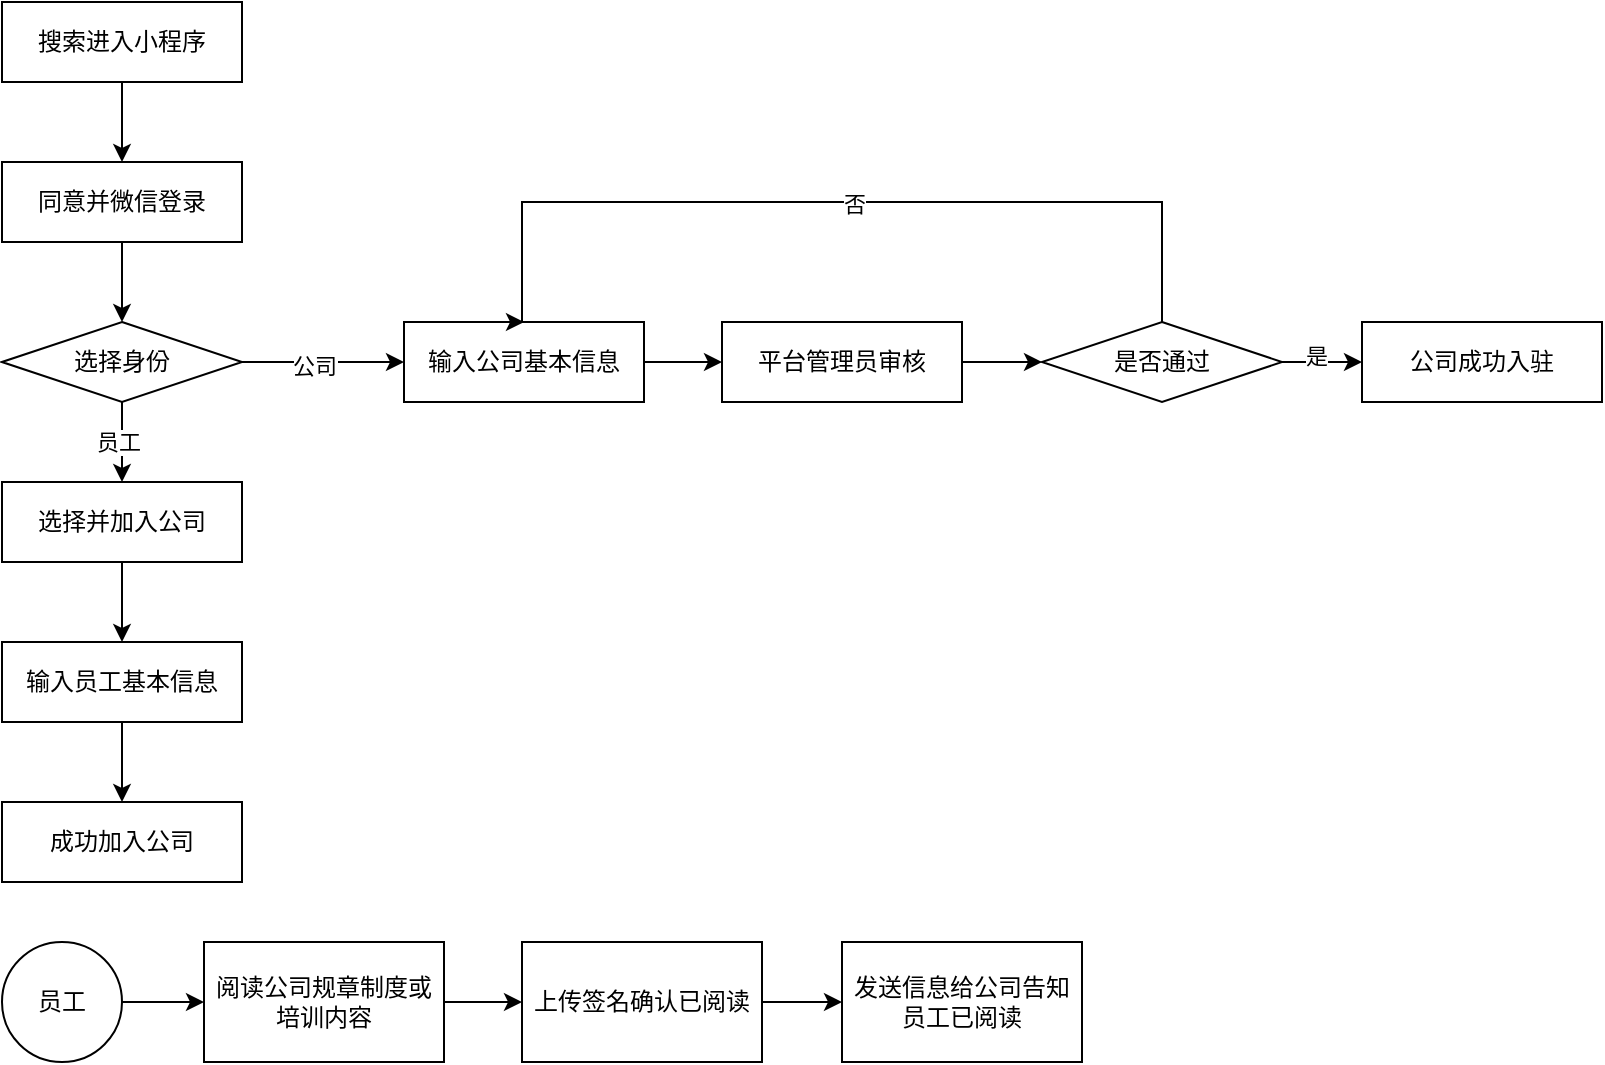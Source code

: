 <mxfile version="24.5.4" type="github">
  <diagram name="第 1 页" id="cQxQDzoEJIarQof34rgU">
    <mxGraphModel dx="1213" dy="627" grid="1" gridSize="10" guides="1" tooltips="1" connect="1" arrows="1" fold="1" page="1" pageScale="1" pageWidth="827" pageHeight="1169" math="0" shadow="0">
      <root>
        <mxCell id="0" />
        <mxCell id="1" parent="0" />
        <mxCell id="Hms7Tqz9vvrfwDXkqyMu-6" value="" style="edgeStyle=orthogonalEdgeStyle;rounded=0;orthogonalLoop=1;jettySize=auto;html=1;" edge="1" parent="1" source="Hms7Tqz9vvrfwDXkqyMu-18" target="Hms7Tqz9vvrfwDXkqyMu-5">
          <mxGeometry relative="1" as="geometry" />
        </mxCell>
        <mxCell id="Hms7Tqz9vvrfwDXkqyMu-1" value="搜索进入小程序" style="rounded=0;whiteSpace=wrap;html=1;" vertex="1" parent="1">
          <mxGeometry x="160" y="120" width="120" height="40" as="geometry" />
        </mxCell>
        <mxCell id="Hms7Tqz9vvrfwDXkqyMu-9" value="" style="edgeStyle=orthogonalEdgeStyle;rounded=0;orthogonalLoop=1;jettySize=auto;html=1;" edge="1" parent="1" source="Hms7Tqz9vvrfwDXkqyMu-5" target="Hms7Tqz9vvrfwDXkqyMu-8">
          <mxGeometry relative="1" as="geometry" />
        </mxCell>
        <mxCell id="Hms7Tqz9vvrfwDXkqyMu-10" value="公司" style="edgeLabel;html=1;align=center;verticalAlign=middle;resizable=0;points=[];" vertex="1" connectable="0" parent="Hms7Tqz9vvrfwDXkqyMu-9">
          <mxGeometry x="-0.108" y="-2" relative="1" as="geometry">
            <mxPoint as="offset" />
          </mxGeometry>
        </mxCell>
        <mxCell id="Hms7Tqz9vvrfwDXkqyMu-12" value="" style="edgeStyle=orthogonalEdgeStyle;rounded=0;orthogonalLoop=1;jettySize=auto;html=1;" edge="1" parent="1" source="Hms7Tqz9vvrfwDXkqyMu-5" target="Hms7Tqz9vvrfwDXkqyMu-11">
          <mxGeometry relative="1" as="geometry" />
        </mxCell>
        <mxCell id="Hms7Tqz9vvrfwDXkqyMu-13" value="员工" style="edgeLabel;html=1;align=center;verticalAlign=middle;resizable=0;points=[];" vertex="1" connectable="0" parent="Hms7Tqz9vvrfwDXkqyMu-12">
          <mxGeometry y="-2" relative="1" as="geometry">
            <mxPoint as="offset" />
          </mxGeometry>
        </mxCell>
        <mxCell id="Hms7Tqz9vvrfwDXkqyMu-5" value="选择身份" style="rhombus;whiteSpace=wrap;html=1;rounded=0;" vertex="1" parent="1">
          <mxGeometry x="160" y="280" width="120" height="40" as="geometry" />
        </mxCell>
        <mxCell id="Hms7Tqz9vvrfwDXkqyMu-20" value="" style="edgeStyle=orthogonalEdgeStyle;rounded=0;orthogonalLoop=1;jettySize=auto;html=1;" edge="1" parent="1" source="Hms7Tqz9vvrfwDXkqyMu-8" target="Hms7Tqz9vvrfwDXkqyMu-19">
          <mxGeometry relative="1" as="geometry" />
        </mxCell>
        <mxCell id="Hms7Tqz9vvrfwDXkqyMu-8" value="输入公司基本信息" style="whiteSpace=wrap;html=1;rounded=0;" vertex="1" parent="1">
          <mxGeometry x="361" y="280" width="120" height="40" as="geometry" />
        </mxCell>
        <mxCell id="Hms7Tqz9vvrfwDXkqyMu-30" value="" style="edgeStyle=orthogonalEdgeStyle;rounded=0;orthogonalLoop=1;jettySize=auto;html=1;" edge="1" parent="1" source="Hms7Tqz9vvrfwDXkqyMu-11" target="Hms7Tqz9vvrfwDXkqyMu-29">
          <mxGeometry relative="1" as="geometry" />
        </mxCell>
        <mxCell id="Hms7Tqz9vvrfwDXkqyMu-11" value="选择并加入公司" style="whiteSpace=wrap;html=1;rounded=0;" vertex="1" parent="1">
          <mxGeometry x="160" y="360" width="120" height="40" as="geometry" />
        </mxCell>
        <mxCell id="Hms7Tqz9vvrfwDXkqyMu-17" value="" style="edgeStyle=orthogonalEdgeStyle;rounded=0;orthogonalLoop=1;jettySize=auto;html=1;" edge="1" parent="1" source="Hms7Tqz9vvrfwDXkqyMu-1" target="Hms7Tqz9vvrfwDXkqyMu-18">
          <mxGeometry relative="1" as="geometry">
            <mxPoint x="220" y="160" as="sourcePoint" />
            <mxPoint x="220" y="200" as="targetPoint" />
          </mxGeometry>
        </mxCell>
        <mxCell id="Hms7Tqz9vvrfwDXkqyMu-18" value="同意并微信登录" style="rounded=0;whiteSpace=wrap;html=1;" vertex="1" parent="1">
          <mxGeometry x="160" y="200" width="120" height="40" as="geometry" />
        </mxCell>
        <mxCell id="Hms7Tqz9vvrfwDXkqyMu-22" value="" style="edgeStyle=orthogonalEdgeStyle;rounded=0;orthogonalLoop=1;jettySize=auto;html=1;" edge="1" parent="1" source="Hms7Tqz9vvrfwDXkqyMu-19" target="Hms7Tqz9vvrfwDXkqyMu-21">
          <mxGeometry relative="1" as="geometry" />
        </mxCell>
        <mxCell id="Hms7Tqz9vvrfwDXkqyMu-19" value="平台管理员审核" style="whiteSpace=wrap;html=1;rounded=0;" vertex="1" parent="1">
          <mxGeometry x="520" y="280" width="120" height="40" as="geometry" />
        </mxCell>
        <mxCell id="Hms7Tqz9vvrfwDXkqyMu-23" style="edgeStyle=orthogonalEdgeStyle;rounded=0;orthogonalLoop=1;jettySize=auto;html=1;exitX=0.5;exitY=0;exitDx=0;exitDy=0;entryX=0.5;entryY=0;entryDx=0;entryDy=0;" edge="1" parent="1" source="Hms7Tqz9vvrfwDXkqyMu-21" target="Hms7Tqz9vvrfwDXkqyMu-8">
          <mxGeometry relative="1" as="geometry">
            <Array as="points">
              <mxPoint x="740" y="220" />
              <mxPoint x="420" y="220" />
            </Array>
          </mxGeometry>
        </mxCell>
        <mxCell id="Hms7Tqz9vvrfwDXkqyMu-25" value="否" style="edgeLabel;html=1;align=center;verticalAlign=middle;resizable=0;points=[];" vertex="1" connectable="0" parent="Hms7Tqz9vvrfwDXkqyMu-23">
          <mxGeometry x="-0.029" y="1" relative="1" as="geometry">
            <mxPoint as="offset" />
          </mxGeometry>
        </mxCell>
        <mxCell id="Hms7Tqz9vvrfwDXkqyMu-27" value="" style="edgeStyle=orthogonalEdgeStyle;rounded=0;orthogonalLoop=1;jettySize=auto;html=1;" edge="1" parent="1" source="Hms7Tqz9vvrfwDXkqyMu-21" target="Hms7Tqz9vvrfwDXkqyMu-26">
          <mxGeometry relative="1" as="geometry" />
        </mxCell>
        <mxCell id="Hms7Tqz9vvrfwDXkqyMu-28" value="是" style="edgeLabel;html=1;align=center;verticalAlign=middle;resizable=0;points=[];" vertex="1" connectable="0" parent="Hms7Tqz9vvrfwDXkqyMu-27">
          <mxGeometry x="-0.142" y="3" relative="1" as="geometry">
            <mxPoint as="offset" />
          </mxGeometry>
        </mxCell>
        <mxCell id="Hms7Tqz9vvrfwDXkqyMu-21" value="是否通过" style="rhombus;whiteSpace=wrap;html=1;rounded=0;" vertex="1" parent="1">
          <mxGeometry x="680" y="280" width="120" height="40" as="geometry" />
        </mxCell>
        <mxCell id="Hms7Tqz9vvrfwDXkqyMu-26" value="公司成功入驻" style="whiteSpace=wrap;html=1;rounded=0;" vertex="1" parent="1">
          <mxGeometry x="840" y="280" width="120" height="40" as="geometry" />
        </mxCell>
        <mxCell id="Hms7Tqz9vvrfwDXkqyMu-32" value="" style="edgeStyle=orthogonalEdgeStyle;rounded=0;orthogonalLoop=1;jettySize=auto;html=1;" edge="1" parent="1" source="Hms7Tqz9vvrfwDXkqyMu-29" target="Hms7Tqz9vvrfwDXkqyMu-31">
          <mxGeometry relative="1" as="geometry" />
        </mxCell>
        <mxCell id="Hms7Tqz9vvrfwDXkqyMu-29" value="输入员工基本信息" style="whiteSpace=wrap;html=1;rounded=0;" vertex="1" parent="1">
          <mxGeometry x="160" y="440" width="120" height="40" as="geometry" />
        </mxCell>
        <mxCell id="Hms7Tqz9vvrfwDXkqyMu-31" value="成功加入公司" style="whiteSpace=wrap;html=1;rounded=0;" vertex="1" parent="1">
          <mxGeometry x="160" y="520" width="120" height="40" as="geometry" />
        </mxCell>
        <mxCell id="Hms7Tqz9vvrfwDXkqyMu-35" value="" style="edgeStyle=orthogonalEdgeStyle;rounded=0;orthogonalLoop=1;jettySize=auto;html=1;" edge="1" parent="1" source="Hms7Tqz9vvrfwDXkqyMu-33" target="Hms7Tqz9vvrfwDXkqyMu-34">
          <mxGeometry relative="1" as="geometry" />
        </mxCell>
        <mxCell id="Hms7Tqz9vvrfwDXkqyMu-33" value="员工" style="ellipse;whiteSpace=wrap;html=1;aspect=fixed;" vertex="1" parent="1">
          <mxGeometry x="160" y="590" width="60" height="60" as="geometry" />
        </mxCell>
        <mxCell id="Hms7Tqz9vvrfwDXkqyMu-38" value="" style="edgeStyle=orthogonalEdgeStyle;rounded=0;orthogonalLoop=1;jettySize=auto;html=1;" edge="1" parent="1" source="Hms7Tqz9vvrfwDXkqyMu-34" target="Hms7Tqz9vvrfwDXkqyMu-37">
          <mxGeometry relative="1" as="geometry" />
        </mxCell>
        <mxCell id="Hms7Tqz9vvrfwDXkqyMu-34" value="阅读公司规章制度或培训内容" style="whiteSpace=wrap;html=1;" vertex="1" parent="1">
          <mxGeometry x="261" y="590" width="120" height="60" as="geometry" />
        </mxCell>
        <mxCell id="Hms7Tqz9vvrfwDXkqyMu-40" value="" style="edgeStyle=orthogonalEdgeStyle;rounded=0;orthogonalLoop=1;jettySize=auto;html=1;" edge="1" parent="1" source="Hms7Tqz9vvrfwDXkqyMu-37" target="Hms7Tqz9vvrfwDXkqyMu-39">
          <mxGeometry relative="1" as="geometry" />
        </mxCell>
        <mxCell id="Hms7Tqz9vvrfwDXkqyMu-37" value="上传签名确认已阅读" style="whiteSpace=wrap;html=1;" vertex="1" parent="1">
          <mxGeometry x="420" y="590" width="120" height="60" as="geometry" />
        </mxCell>
        <mxCell id="Hms7Tqz9vvrfwDXkqyMu-39" value="发送信息给公司告知员工已阅读" style="whiteSpace=wrap;html=1;" vertex="1" parent="1">
          <mxGeometry x="580" y="590" width="120" height="60" as="geometry" />
        </mxCell>
      </root>
    </mxGraphModel>
  </diagram>
</mxfile>
